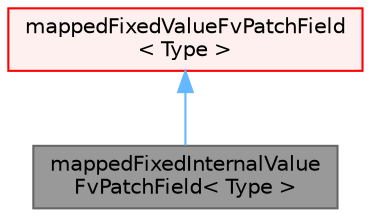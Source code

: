 digraph "mappedFixedInternalValueFvPatchField&lt; Type &gt;"
{
 // LATEX_PDF_SIZE
  bgcolor="transparent";
  edge [fontname=Helvetica,fontsize=10,labelfontname=Helvetica,labelfontsize=10];
  node [fontname=Helvetica,fontsize=10,shape=box,height=0.2,width=0.4];
  Node1 [id="Node000001",label="mappedFixedInternalValue\lFvPatchField\< Type \>",height=0.2,width=0.4,color="gray40", fillcolor="grey60", style="filled", fontcolor="black",tooltip="This boundary condition maps the boundary and internal values of a neighbour patch field to the bound..."];
  Node2 -> Node1 [id="edge1_Node000001_Node000002",dir="back",color="steelblue1",style="solid",tooltip=" "];
  Node2 [id="Node000002",label="mappedFixedValueFvPatchField\l\< Type \>",height=0.2,width=0.4,color="red", fillcolor="#FFF0F0", style="filled",URL="$classFoam_1_1mappedFixedValueFvPatchField.html",tooltip="This boundary condition maps the value at a set of cells or patch faces back to *this."];
}
